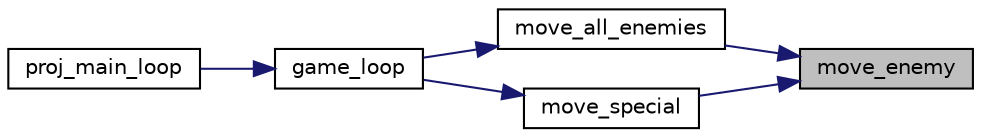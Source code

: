 digraph "move_enemy"
{
 // LATEX_PDF_SIZE
  edge [fontname="Helvetica",fontsize="10",labelfontname="Helvetica",labelfontsize="10"];
  node [fontname="Helvetica",fontsize="10",shape=record];
  rankdir="RL";
  Node1 [label="move_enemy",height=0.2,width=0.4,color="black", fillcolor="grey75", style="filled", fontcolor="black",tooltip="Moves a single enemy, according to the parameters passed to the function."];
  Node1 -> Node2 [dir="back",color="midnightblue",fontsize="10",style="solid",fontname="Helvetica"];
  Node2 [label="move_all_enemies",height=0.2,width=0.4,color="black", fillcolor="white", style="filled",URL="$group__logic.html#gaacba12e9b32ddb197f73da23d17872f6",tooltip="Moves all enemies, according to the parameters passed to the function."];
  Node2 -> Node3 [dir="back",color="midnightblue",fontsize="10",style="solid",fontname="Helvetica"];
  Node3 [label="game_loop",height=0.2,width=0.4,color="black", fillcolor="white", style="filled",URL="$group__game.html#gabc9e0c89439f64104e8d4327028355d1",tooltip="Core gameplay loop."];
  Node3 -> Node4 [dir="back",color="midnightblue",fontsize="10",style="solid",fontname="Helvetica"];
  Node4 [label="proj_main_loop",height=0.2,width=0.4,color="black", fillcolor="white", style="filled",URL="$proj_8c.html#a2a16f651eccbd248e1ad3b3b924b143b",tooltip=" "];
  Node1 -> Node5 [dir="back",color="midnightblue",fontsize="10",style="solid",fontname="Helvetica"];
  Node5 [label="move_special",height=0.2,width=0.4,color="black", fillcolor="white", style="filled",URL="$group__logic.html#gafefc03cd27ef8904a326460ab9588227",tooltip="Moves the special enemy, according to the parameter passed to the function."];
  Node5 -> Node3 [dir="back",color="midnightblue",fontsize="10",style="solid",fontname="Helvetica"];
}
